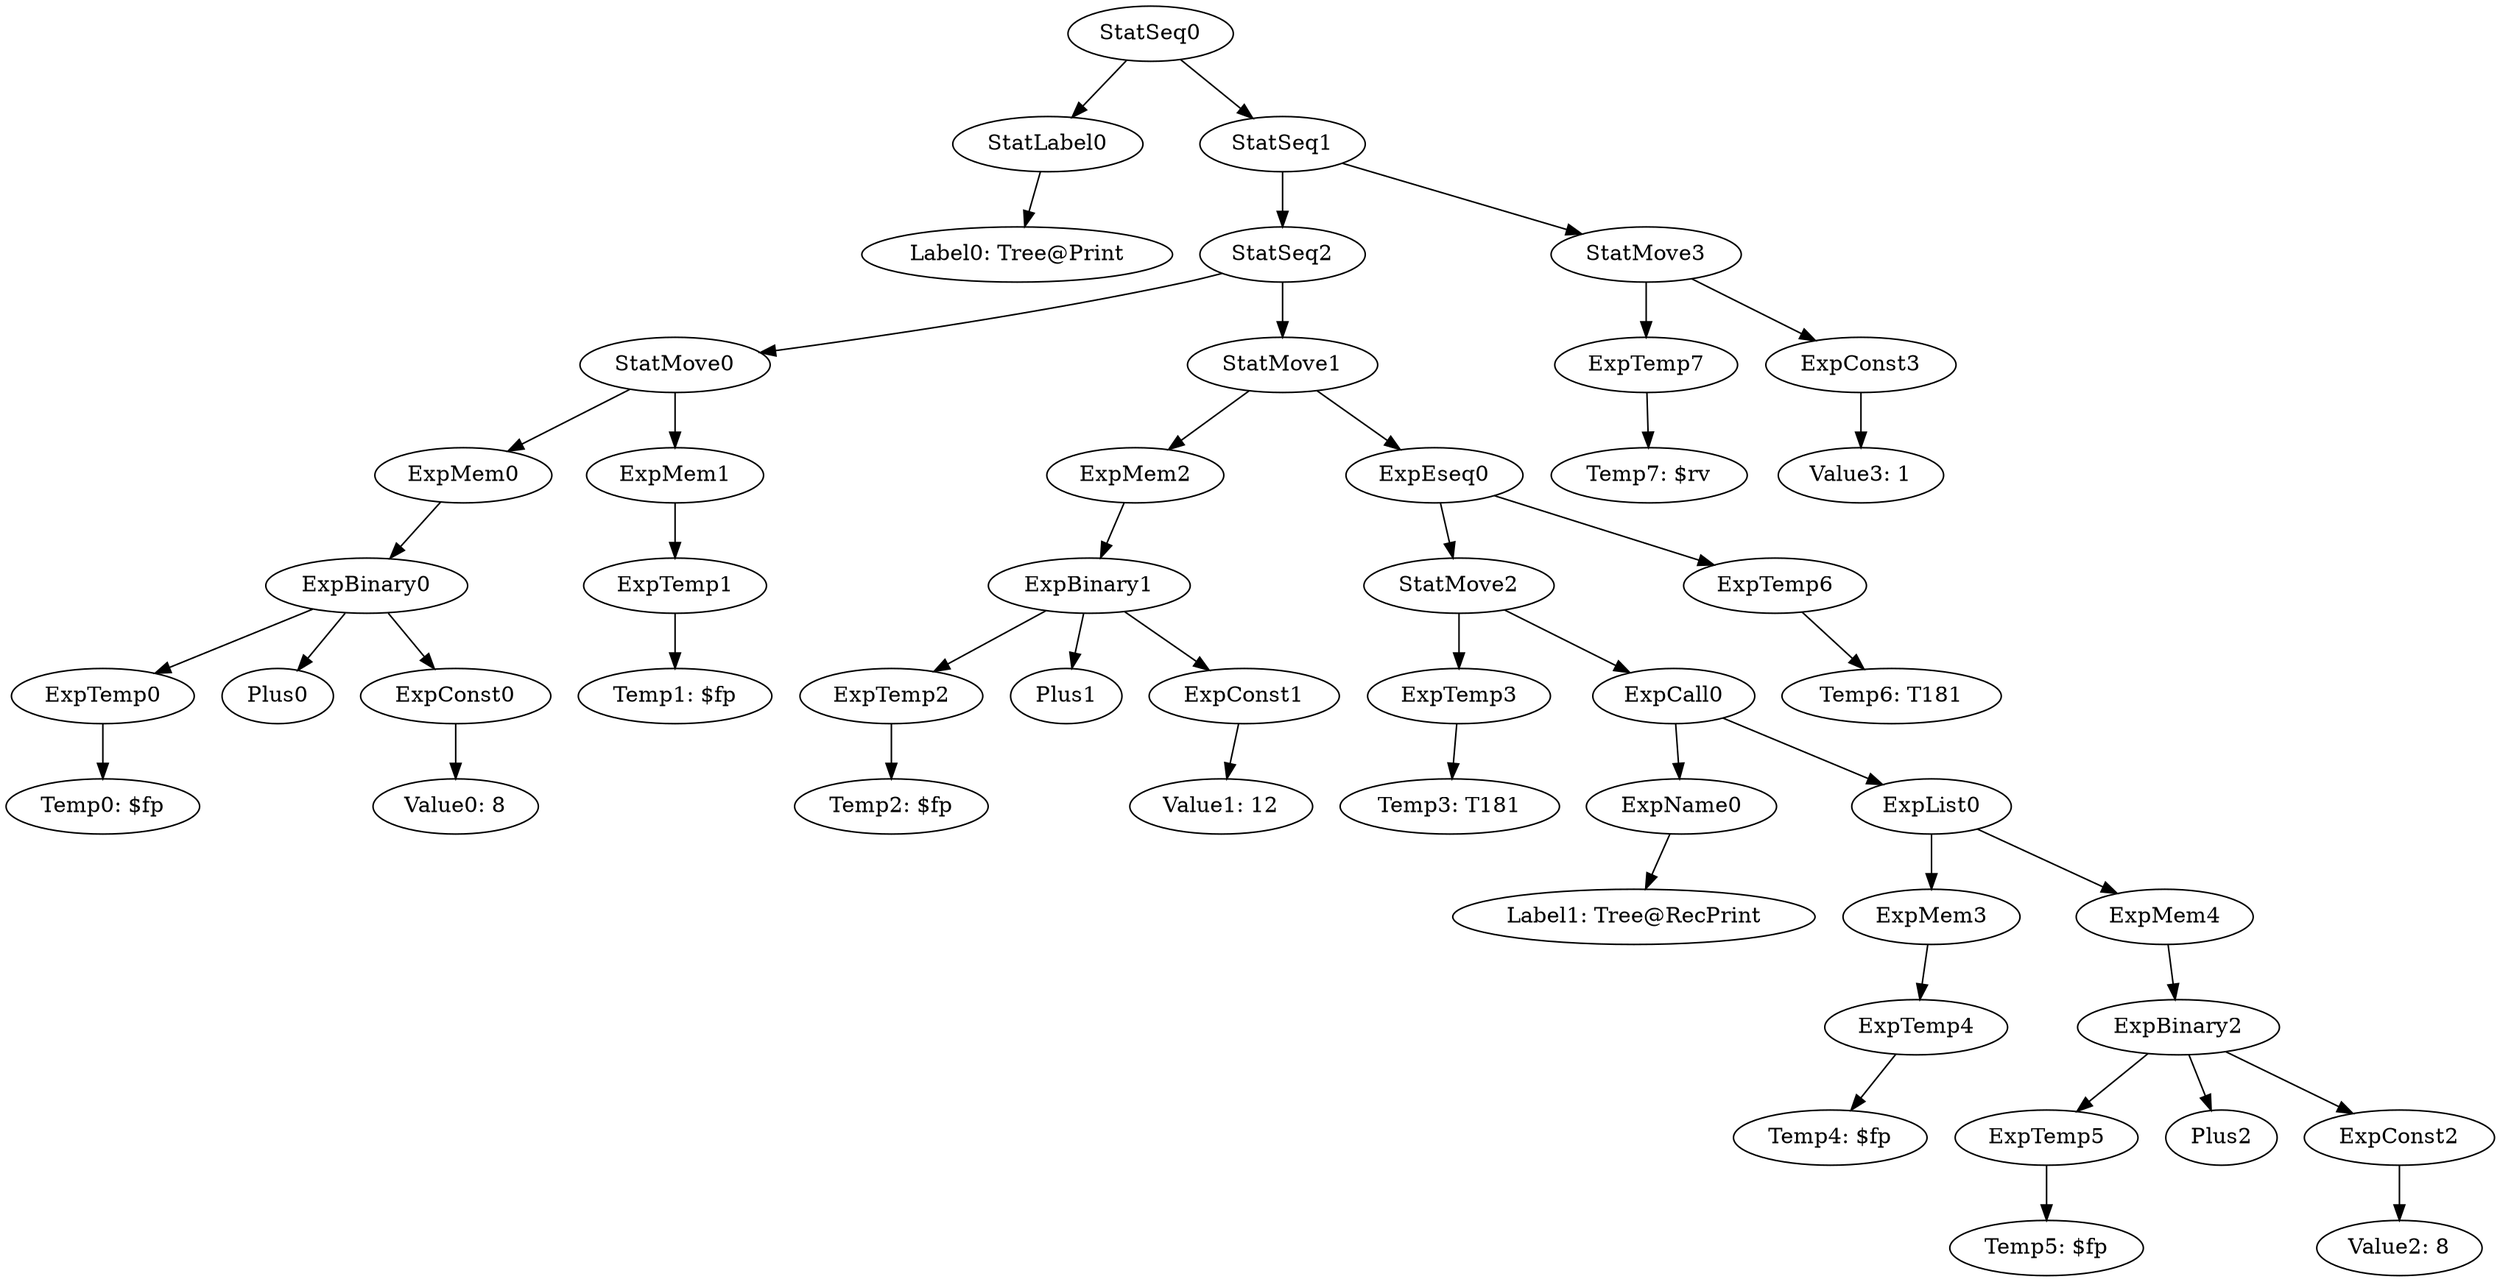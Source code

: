 digraph {
	ordering = out;
	ExpConst3 -> "Value3: 1";
	StatMove3 -> ExpTemp7;
	StatMove3 -> ExpConst3;
	ExpTemp6 -> "Temp6: T181";
	ExpEseq0 -> StatMove2;
	ExpEseq0 -> ExpTemp6;
	ExpConst2 -> "Value2: 8";
	ExpBinary2 -> ExpTemp5;
	ExpBinary2 -> Plus2;
	ExpBinary2 -> ExpConst2;
	StatSeq2 -> StatMove0;
	StatSeq2 -> StatMove1;
	ExpMem1 -> ExpTemp1;
	ExpConst0 -> "Value0: 8";
	ExpMem0 -> ExpBinary0;
	ExpBinary1 -> ExpTemp2;
	ExpBinary1 -> Plus1;
	ExpBinary1 -> ExpConst1;
	ExpMem3 -> ExpTemp4;
	StatLabel0 -> "Label0: Tree@Print";
	ExpTemp5 -> "Temp5: $fp";
	ExpTemp1 -> "Temp1: $fp";
	StatSeq0 -> StatLabel0;
	StatSeq0 -> StatSeq1;
	ExpTemp3 -> "Temp3: T181";
	ExpTemp0 -> "Temp0: $fp";
	StatMove0 -> ExpMem0;
	StatMove0 -> ExpMem1;
	ExpMem4 -> ExpBinary2;
	ExpBinary0 -> ExpTemp0;
	ExpBinary0 -> Plus0;
	ExpBinary0 -> ExpConst0;
	ExpTemp2 -> "Temp2: $fp";
	StatMove2 -> ExpTemp3;
	StatMove2 -> ExpCall0;
	StatSeq1 -> StatSeq2;
	StatSeq1 -> StatMove3;
	ExpConst1 -> "Value1: 12";
	StatMove1 -> ExpMem2;
	StatMove1 -> ExpEseq0;
	ExpName0 -> "Label1: Tree@RecPrint";
	ExpMem2 -> ExpBinary1;
	ExpCall0 -> ExpName0;
	ExpCall0 -> ExpList0;
	ExpTemp7 -> "Temp7: $rv";
	ExpTemp4 -> "Temp4: $fp";
	ExpList0 -> ExpMem3;
	ExpList0 -> ExpMem4;
}

